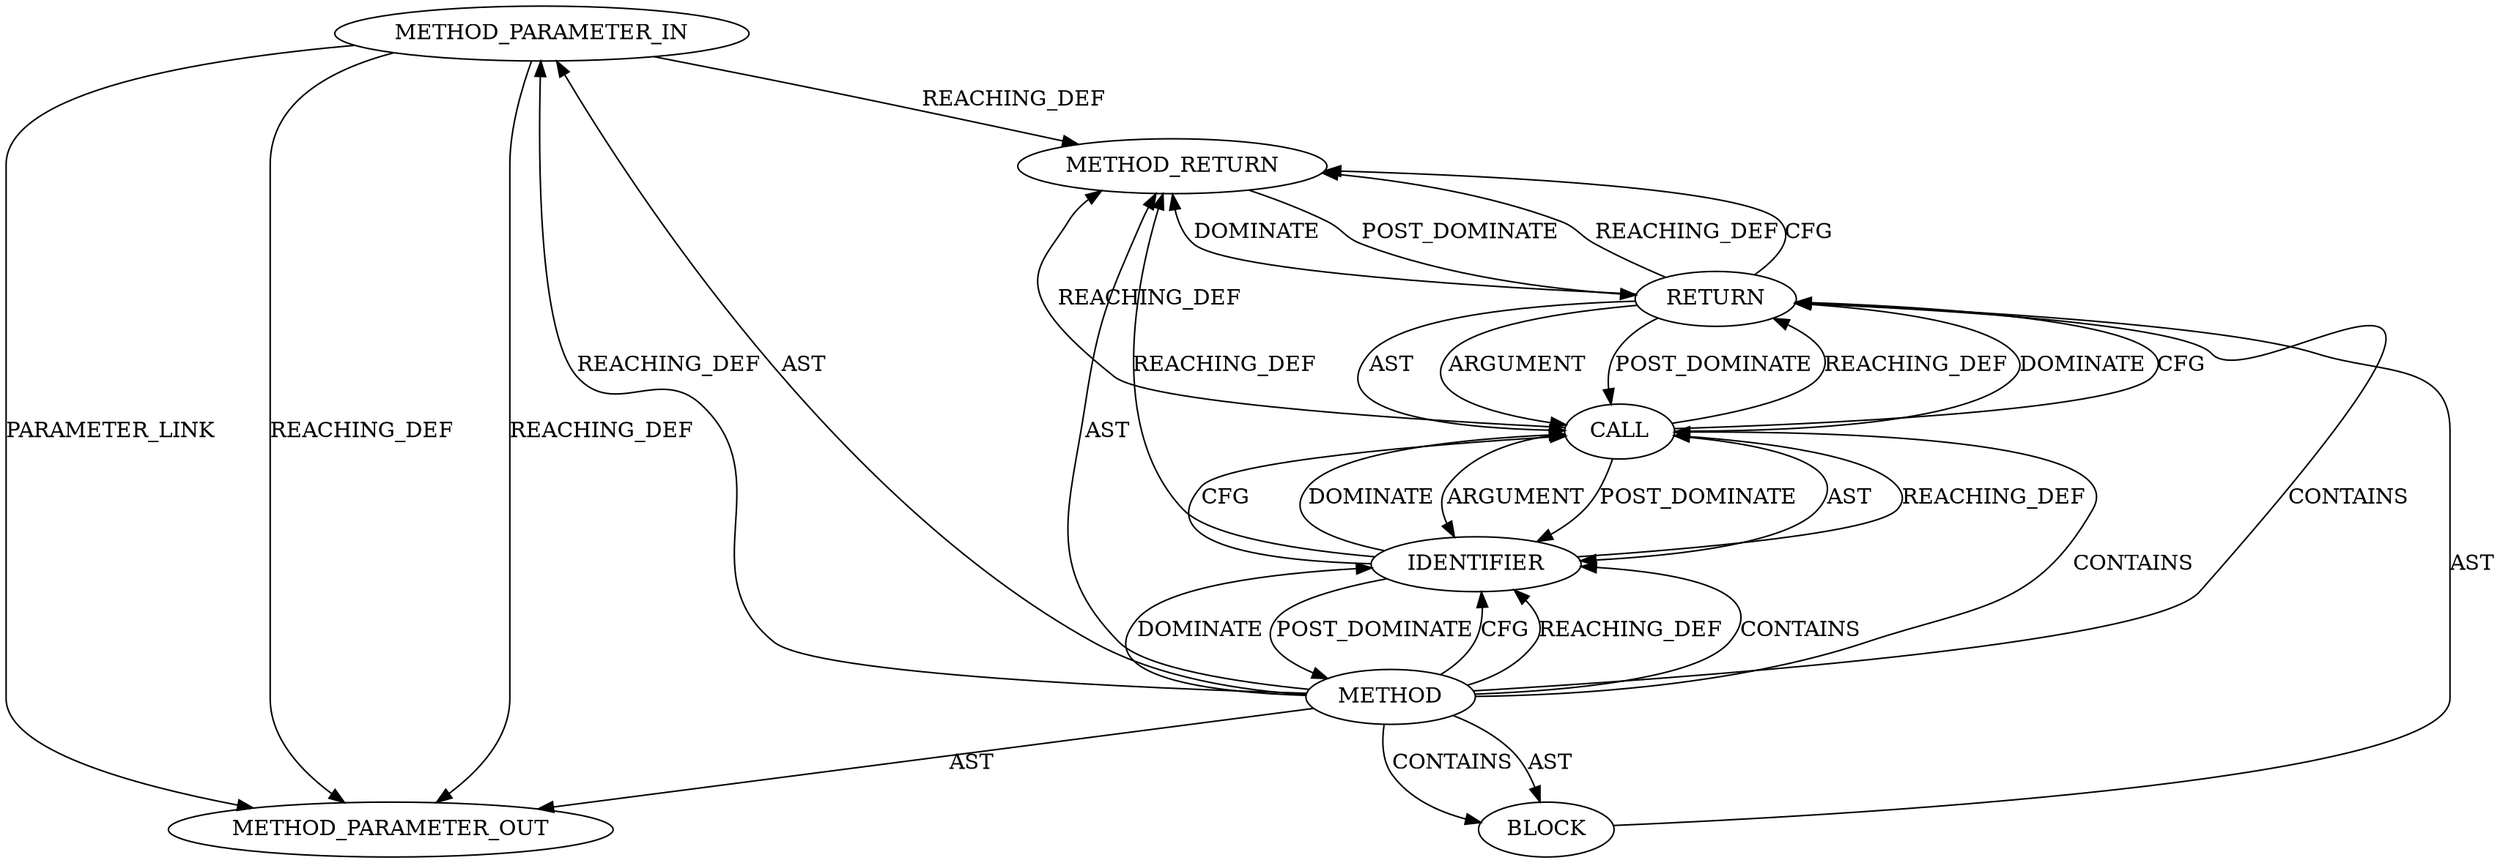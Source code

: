 digraph {
  495 [label=METHOD_PARAMETER_IN ORDER=1 CODE="struct sock *sk" IS_VARIADIC=false COLUMN_NUMBER=24 LINE_NUMBER=240 TYPE_FULL_NAME="sock*" EVALUATION_STRATEGY="BY_VALUE" INDEX=1 NAME="sk"]
  494 [label=METHOD COLUMN_NUMBER=1 LINE_NUMBER=239 COLUMN_NUMBER_END=1 IS_EXTERNAL=false SIGNATURE="int tls_set_device_offload (sock*)" NAME="tls_set_device_offload" AST_PARENT_TYPE="TYPE_DECL" AST_PARENT_FULL_NAME="tls.h:<global>" ORDER=65 CODE="static inline int
tls_set_device_offload(struct sock *sk)
{
	return -EOPNOTSUPP;
}" FULL_NAME="tls_set_device_offload" LINE_NUMBER_END=243 FILENAME="tls.h"]
  21237 [label=METHOD_PARAMETER_OUT ORDER=1 CODE="struct sock *sk" IS_VARIADIC=false COLUMN_NUMBER=24 LINE_NUMBER=240 TYPE_FULL_NAME="sock*" EVALUATION_STRATEGY="BY_VALUE" INDEX=1 NAME="sk"]
  500 [label=METHOD_RETURN ORDER=3 CODE="RET" COLUMN_NUMBER=1 LINE_NUMBER=239 TYPE_FULL_NAME="int" EVALUATION_STRATEGY="BY_VALUE"]
  496 [label=BLOCK ORDER=2 ARGUMENT_INDEX=-1 CODE="{
	return -EOPNOTSUPP;
}" COLUMN_NUMBER=1 LINE_NUMBER=241 TYPE_FULL_NAME="void"]
  499 [label=IDENTIFIER ORDER=1 ARGUMENT_INDEX=1 CODE="EOPNOTSUPP" COLUMN_NUMBER=10 LINE_NUMBER=242 TYPE_FULL_NAME="ANY" NAME="EOPNOTSUPP"]
  497 [label=RETURN ORDER=1 ARGUMENT_INDEX=-1 CODE="return -EOPNOTSUPP;" COLUMN_NUMBER=2 LINE_NUMBER=242]
  498 [label=CALL ORDER=1 ARGUMENT_INDEX=-1 CODE="-EOPNOTSUPP" COLUMN_NUMBER=9 METHOD_FULL_NAME="<operator>.minus" LINE_NUMBER=242 TYPE_FULL_NAME="<empty>" DISPATCH_TYPE="STATIC_DISPATCH" SIGNATURE="" NAME="<operator>.minus"]
  499 -> 494 [label=POST_DOMINATE ]
  494 -> 497 [label=CONTAINS ]
  494 -> 496 [label=CONTAINS ]
  494 -> 499 [label=CFG ]
  494 -> 21237 [label=AST ]
  494 -> 498 [label=CONTAINS ]
  497 -> 498 [label=AST ]
  498 -> 497 [label=REACHING_DEF VARIABLE="-EOPNOTSUPP"]
  498 -> 499 [label=ARGUMENT ]
  495 -> 21237 [label=PARAMETER_LINK ]
  494 -> 496 [label=AST ]
  494 -> 499 [label=REACHING_DEF VARIABLE=""]
  500 -> 497 [label=POST_DOMINATE ]
  499 -> 498 [label=REACHING_DEF VARIABLE="EOPNOTSUPP"]
  498 -> 499 [label=AST ]
  497 -> 498 [label=ARGUMENT ]
  499 -> 498 [label=CFG ]
  497 -> 500 [label=REACHING_DEF VARIABLE="<RET>"]
  494 -> 495 [label=REACHING_DEF VARIABLE=""]
  497 -> 500 [label=CFG ]
  498 -> 497 [label=DOMINATE ]
  498 -> 497 [label=CFG ]
  494 -> 499 [label=CONTAINS ]
  497 -> 498 [label=POST_DOMINATE ]
  494 -> 500 [label=AST ]
  496 -> 497 [label=AST ]
  494 -> 499 [label=DOMINATE ]
  499 -> 498 [label=DOMINATE ]
  494 -> 495 [label=AST ]
  497 -> 500 [label=DOMINATE ]
  499 -> 500 [label=REACHING_DEF VARIABLE="EOPNOTSUPP"]
  498 -> 499 [label=POST_DOMINATE ]
  495 -> 500 [label=REACHING_DEF VARIABLE="sk"]
  498 -> 500 [label=REACHING_DEF VARIABLE="-EOPNOTSUPP"]
  495 -> 21237 [label=REACHING_DEF VARIABLE="sk"]
  495 -> 21237 [label=REACHING_DEF VARIABLE="sk"]
}
